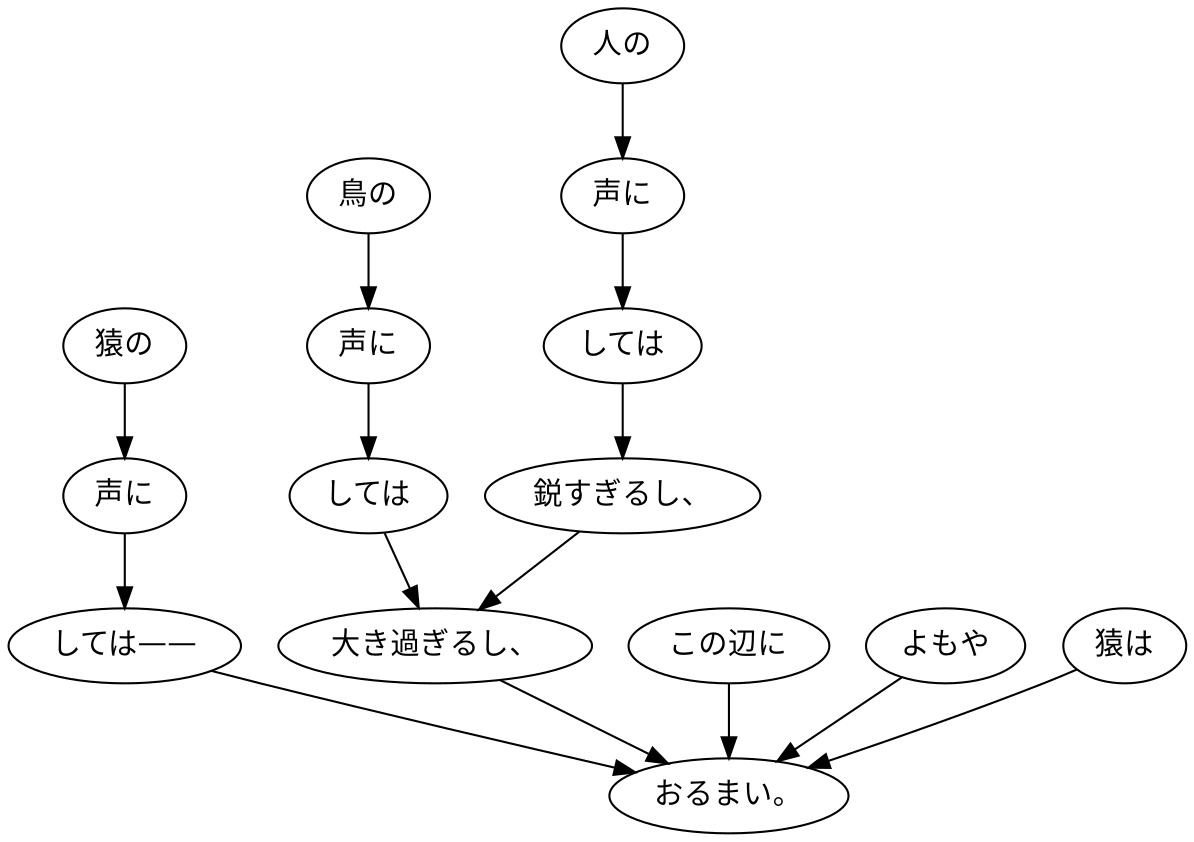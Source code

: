 digraph graph8360 {
	node0 [label="人の"];
	node1 [label="声に"];
	node2 [label="しては"];
	node3 [label="鋭すぎるし、"];
	node4 [label="鳥の"];
	node5 [label="声に"];
	node6 [label="しては"];
	node7 [label="大き過ぎるし、"];
	node8 [label="猿の"];
	node9 [label="声に"];
	node10 [label="しては——"];
	node11 [label="この辺に"];
	node12 [label="よもや"];
	node13 [label="猿は"];
	node14 [label="おるまい。"];
	node0 -> node1;
	node1 -> node2;
	node2 -> node3;
	node3 -> node7;
	node4 -> node5;
	node5 -> node6;
	node6 -> node7;
	node7 -> node14;
	node8 -> node9;
	node9 -> node10;
	node10 -> node14;
	node11 -> node14;
	node12 -> node14;
	node13 -> node14;
}
